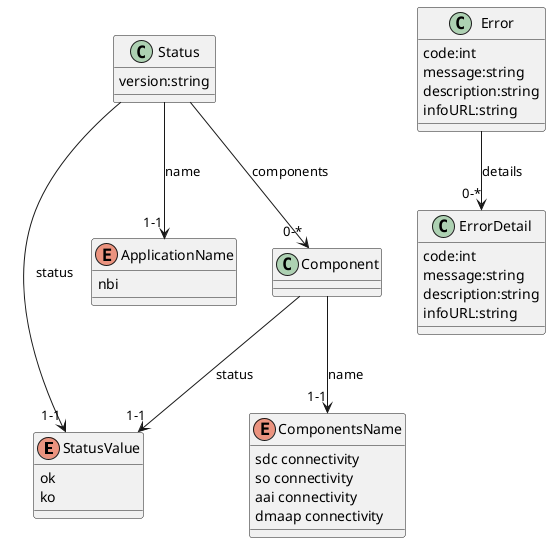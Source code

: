 @startuml

enum StatusValue {
   ok
   ko
}
enum ComponentsName {
   sdc connectivity
   so connectivity
   aai connectivity
   dmaap connectivity
}
enum ApplicationName {
   nbi
}

class ErrorDetail {
   code:int
   message:string
   description:string
   infoURL:string
}

class Error {
   code:int
   message:string
   description:string
   infoURL:string
}
   Error --> "0-*" ErrorDetail : details

class Component
   Component --> "1-1" ComponentsName : name
   Component --> "1-1" StatusValue : status

class Status {
   version:string
}
   Status --> "1-1" ApplicationName : name
   Status --> "1-1" StatusValue : status
   Status --> "0-*" Component : components

@enduml